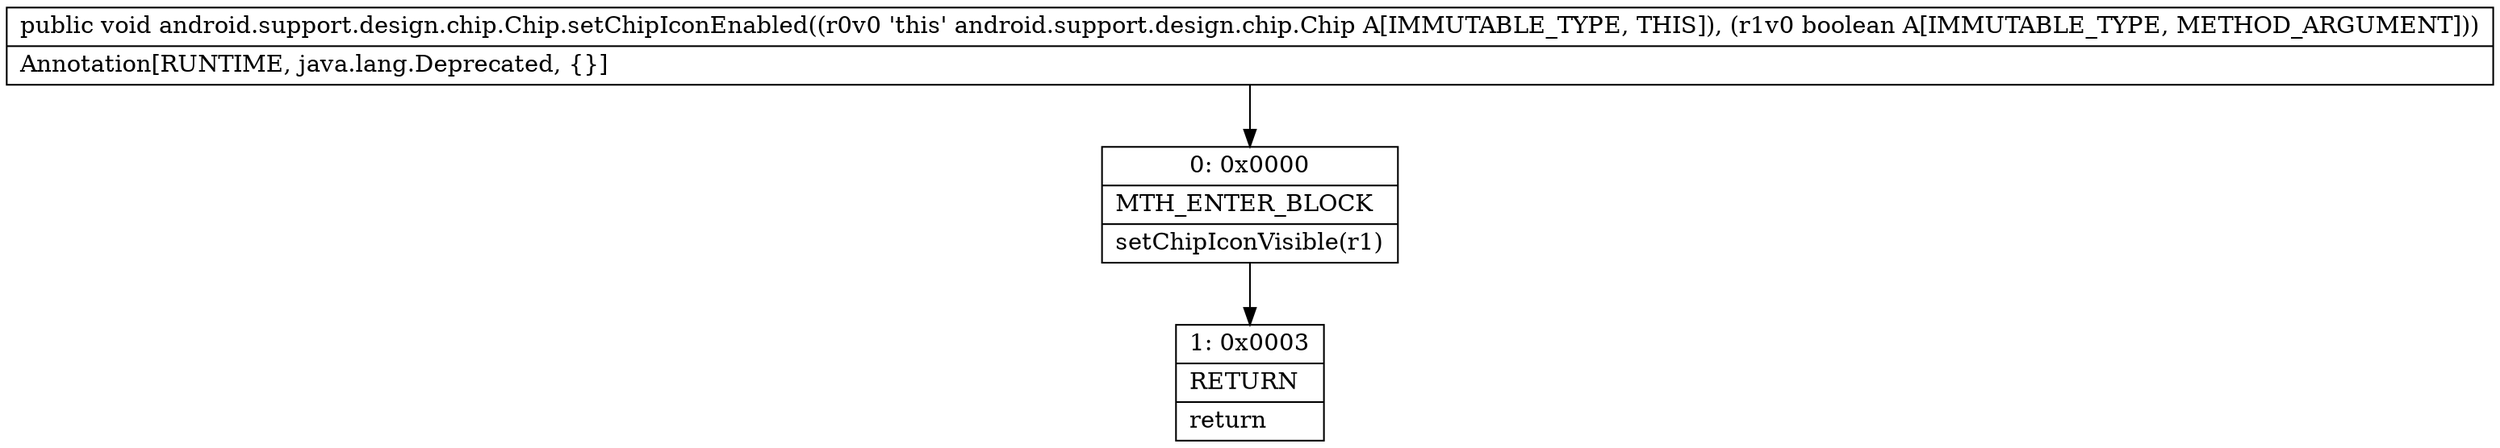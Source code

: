 digraph "CFG forandroid.support.design.chip.Chip.setChipIconEnabled(Z)V" {
Node_0 [shape=record,label="{0\:\ 0x0000|MTH_ENTER_BLOCK\l|setChipIconVisible(r1)\l}"];
Node_1 [shape=record,label="{1\:\ 0x0003|RETURN\l|return\l}"];
MethodNode[shape=record,label="{public void android.support.design.chip.Chip.setChipIconEnabled((r0v0 'this' android.support.design.chip.Chip A[IMMUTABLE_TYPE, THIS]), (r1v0 boolean A[IMMUTABLE_TYPE, METHOD_ARGUMENT]))  | Annotation[RUNTIME, java.lang.Deprecated, \{\}]\l}"];
MethodNode -> Node_0;
Node_0 -> Node_1;
}

